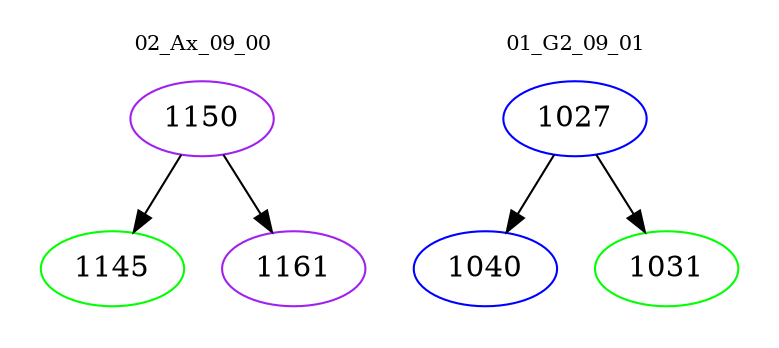 digraph{
subgraph cluster_0 {
color = white
label = "02_Ax_09_00";
fontsize=10;
T0_1150 [label="1150", color="purple"]
T0_1150 -> T0_1145 [color="black"]
T0_1145 [label="1145", color="green"]
T0_1150 -> T0_1161 [color="black"]
T0_1161 [label="1161", color="purple"]
}
subgraph cluster_1 {
color = white
label = "01_G2_09_01";
fontsize=10;
T1_1027 [label="1027", color="blue"]
T1_1027 -> T1_1040 [color="black"]
T1_1040 [label="1040", color="blue"]
T1_1027 -> T1_1031 [color="black"]
T1_1031 [label="1031", color="green"]
}
}
